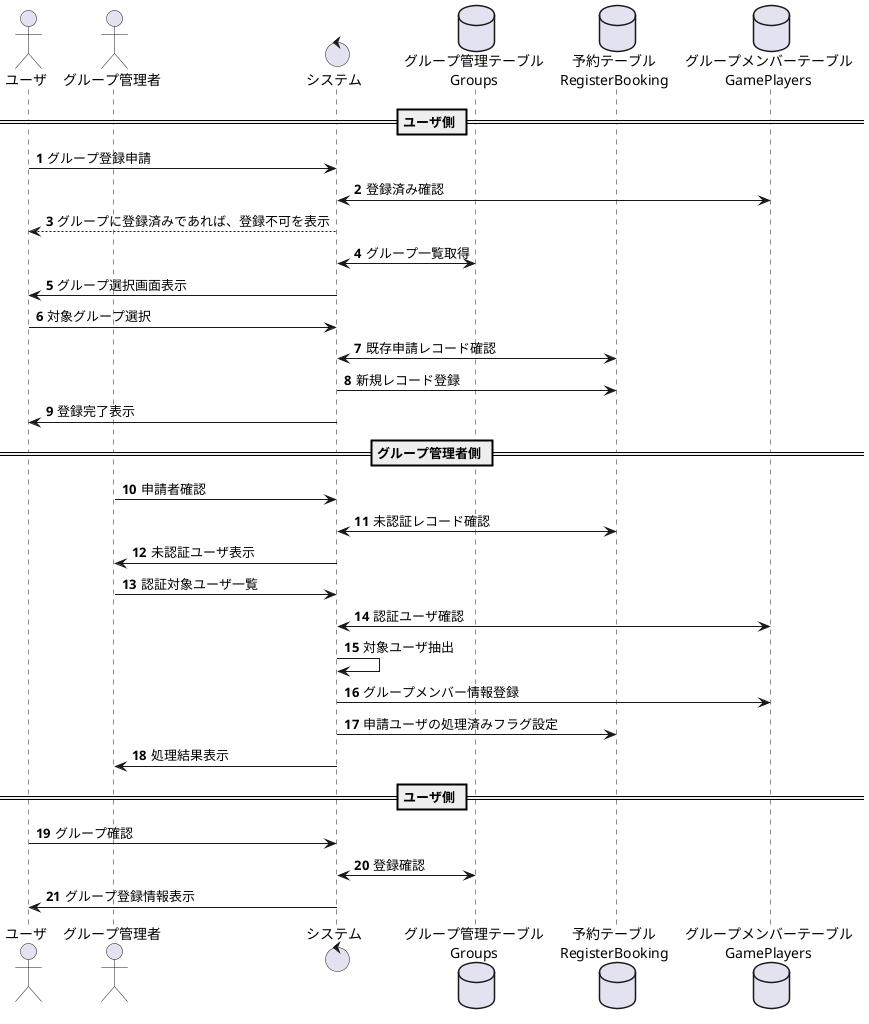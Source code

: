@startuml
actor ユーザ as user
actor グループ管理者 as gmas
control システム as system
database "グループ管理テーブル\nGroups" as groupTable
database "予約テーブル\nRegisterBooking" as bookingTable
database "グループメンバーテーブル\nGamePlayers" as memberTable
autonumber
== ユーザ側 ==
user -> system: グループ登録申請
system <-> memberTable: 登録済み確認
system --> user: グループに登録済みであれば、登録不可を表示
system <-> groupTable: グループ一覧取得
system -> user: グループ選択画面表示
user -> system: 対象グループ選択
system <-> bookingTable: 既存申請レコード確認
system -> bookingTable: 新規レコード登録
system -> user: 登録完了表示
== グループ管理者側 ==
gmas -> system: 申請者確認
system <-> bookingTable: 未認証レコード確認
system -> gmas: 未認証ユーザ表示
gmas -> system: 認証対象ユーザ一覧
system <-> memberTable: 認証ユーザ確認
system -> system: 対象ユーザ抽出
system -> memberTable: グループメンバー情報登録
system -> bookingTable: 申請ユーザの処理済みフラグ設定
system -> gmas: 処理結果表示
== ユーザ側 ==
user -> system: グループ確認
system <-> groupTable: 登録確認
system -> user: グループ登録情報表示
@enduml

